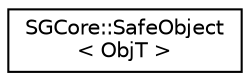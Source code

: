 digraph "Graphical Class Hierarchy"
{
 // LATEX_PDF_SIZE
  edge [fontname="Helvetica",fontsize="10",labelfontname="Helvetica",labelfontsize="10"];
  node [fontname="Helvetica",fontsize="10",shape=record];
  rankdir="LR";
  Node0 [label="SGCore::SafeObject\l\< ObjT \>",height=0.2,width=0.4,color="black", fillcolor="white", style="filled",URL="$structSGCore_1_1SafeObject.html",tooltip=" "];
}
